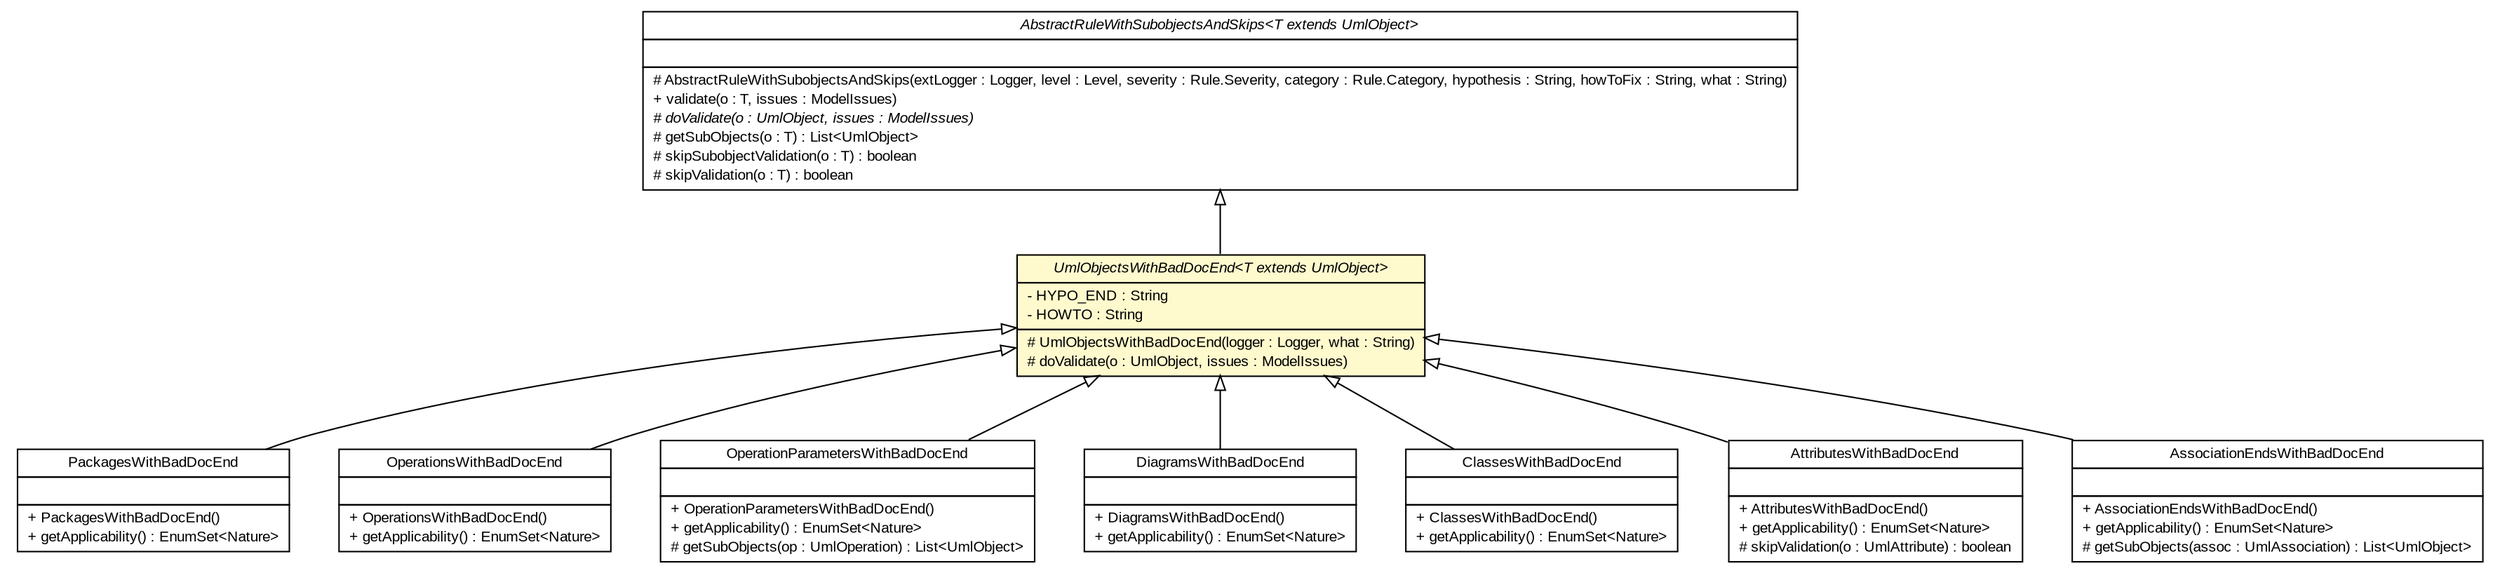 #!/usr/local/bin/dot
#
# Class diagram 
# Generated by UMLGraph version R5_6_6-6-g3bdff0 (http://www.umlgraph.org/)
#

digraph G {
	edge [fontname="arial",fontsize=10,labelfontname="arial",labelfontsize=10];
	node [fontname="arial",fontsize=10,shape=plaintext];
	nodesep=0.25;
	ranksep=0.5;
	// org.tanjakostic.jcleancim.validation.PackageValidator.PackagesWithBadDocEnd
	c18531 [label=<<table title="org.tanjakostic.jcleancim.validation.PackageValidator.PackagesWithBadDocEnd" border="0" cellborder="1" cellspacing="0" cellpadding="2" port="p" href="./PackageValidator.PackagesWithBadDocEnd.html">
		<tr><td><table border="0" cellspacing="0" cellpadding="1">
<tr><td align="center" balign="center"> PackagesWithBadDocEnd </td></tr>
		</table></td></tr>
		<tr><td><table border="0" cellspacing="0" cellpadding="1">
<tr><td align="left" balign="left">  </td></tr>
		</table></td></tr>
		<tr><td><table border="0" cellspacing="0" cellpadding="1">
<tr><td align="left" balign="left"> + PackagesWithBadDocEnd() </td></tr>
<tr><td align="left" balign="left"> + getApplicability() : EnumSet&lt;Nature&gt; </td></tr>
		</table></td></tr>
		</table>>, URL="./PackageValidator.PackagesWithBadDocEnd.html", fontname="arial", fontcolor="black", fontsize=10.0];
	// org.tanjakostic.jcleancim.validation.OperationValidator.OperationsWithBadDocEnd
	c18547 [label=<<table title="org.tanjakostic.jcleancim.validation.OperationValidator.OperationsWithBadDocEnd" border="0" cellborder="1" cellspacing="0" cellpadding="2" port="p" href="./OperationValidator.OperationsWithBadDocEnd.html">
		<tr><td><table border="0" cellspacing="0" cellpadding="1">
<tr><td align="center" balign="center"> OperationsWithBadDocEnd </td></tr>
		</table></td></tr>
		<tr><td><table border="0" cellspacing="0" cellpadding="1">
<tr><td align="left" balign="left">  </td></tr>
		</table></td></tr>
		<tr><td><table border="0" cellspacing="0" cellpadding="1">
<tr><td align="left" balign="left"> + OperationsWithBadDocEnd() </td></tr>
<tr><td align="left" balign="left"> + getApplicability() : EnumSet&lt;Nature&gt; </td></tr>
		</table></td></tr>
		</table>>, URL="./OperationValidator.OperationsWithBadDocEnd.html", fontname="arial", fontcolor="black", fontsize=10.0];
	// org.tanjakostic.jcleancim.validation.OperationValidator.OperationParametersWithBadDocEnd
	c18548 [label=<<table title="org.tanjakostic.jcleancim.validation.OperationValidator.OperationParametersWithBadDocEnd" border="0" cellborder="1" cellspacing="0" cellpadding="2" port="p" href="./OperationValidator.OperationParametersWithBadDocEnd.html">
		<tr><td><table border="0" cellspacing="0" cellpadding="1">
<tr><td align="center" balign="center"> OperationParametersWithBadDocEnd </td></tr>
		</table></td></tr>
		<tr><td><table border="0" cellspacing="0" cellpadding="1">
<tr><td align="left" balign="left">  </td></tr>
		</table></td></tr>
		<tr><td><table border="0" cellspacing="0" cellpadding="1">
<tr><td align="left" balign="left"> + OperationParametersWithBadDocEnd() </td></tr>
<tr><td align="left" balign="left"> + getApplicability() : EnumSet&lt;Nature&gt; </td></tr>
<tr><td align="left" balign="left"> # getSubObjects(op : UmlOperation) : List&lt;UmlObject&gt; </td></tr>
		</table></td></tr>
		</table>>, URL="./OperationValidator.OperationParametersWithBadDocEnd.html", fontname="arial", fontcolor="black", fontsize=10.0];
	// org.tanjakostic.jcleancim.validation.DiagramValidator.DiagramsWithBadDocEnd
	c18560 [label=<<table title="org.tanjakostic.jcleancim.validation.DiagramValidator.DiagramsWithBadDocEnd" border="0" cellborder="1" cellspacing="0" cellpadding="2" port="p" href="./DiagramValidator.DiagramsWithBadDocEnd.html">
		<tr><td><table border="0" cellspacing="0" cellpadding="1">
<tr><td align="center" balign="center"> DiagramsWithBadDocEnd </td></tr>
		</table></td></tr>
		<tr><td><table border="0" cellspacing="0" cellpadding="1">
<tr><td align="left" balign="left">  </td></tr>
		</table></td></tr>
		<tr><td><table border="0" cellspacing="0" cellpadding="1">
<tr><td align="left" balign="left"> + DiagramsWithBadDocEnd() </td></tr>
<tr><td align="left" balign="left"> + getApplicability() : EnumSet&lt;Nature&gt; </td></tr>
		</table></td></tr>
		</table>>, URL="./DiagramValidator.DiagramsWithBadDocEnd.html", fontname="arial", fontcolor="black", fontsize=10.0];
	// org.tanjakostic.jcleancim.validation.ClassValidator.ClassesWithBadDocEnd
	c18607 [label=<<table title="org.tanjakostic.jcleancim.validation.ClassValidator.ClassesWithBadDocEnd" border="0" cellborder="1" cellspacing="0" cellpadding="2" port="p" href="./ClassValidator.ClassesWithBadDocEnd.html">
		<tr><td><table border="0" cellspacing="0" cellpadding="1">
<tr><td align="center" balign="center"> ClassesWithBadDocEnd </td></tr>
		</table></td></tr>
		<tr><td><table border="0" cellspacing="0" cellpadding="1">
<tr><td align="left" balign="left">  </td></tr>
		</table></td></tr>
		<tr><td><table border="0" cellspacing="0" cellpadding="1">
<tr><td align="left" balign="left"> + ClassesWithBadDocEnd() </td></tr>
<tr><td align="left" balign="left"> + getApplicability() : EnumSet&lt;Nature&gt; </td></tr>
		</table></td></tr>
		</table>>, URL="./ClassValidator.ClassesWithBadDocEnd.html", fontname="arial", fontcolor="black", fontsize=10.0];
	// org.tanjakostic.jcleancim.validation.AttributeValidator.AttributesWithBadDocEnd
	c18638 [label=<<table title="org.tanjakostic.jcleancim.validation.AttributeValidator.AttributesWithBadDocEnd" border="0" cellborder="1" cellspacing="0" cellpadding="2" port="p" href="./AttributeValidator.AttributesWithBadDocEnd.html">
		<tr><td><table border="0" cellspacing="0" cellpadding="1">
<tr><td align="center" balign="center"> AttributesWithBadDocEnd </td></tr>
		</table></td></tr>
		<tr><td><table border="0" cellspacing="0" cellpadding="1">
<tr><td align="left" balign="left">  </td></tr>
		</table></td></tr>
		<tr><td><table border="0" cellspacing="0" cellpadding="1">
<tr><td align="left" balign="left"> + AttributesWithBadDocEnd() </td></tr>
<tr><td align="left" balign="left"> + getApplicability() : EnumSet&lt;Nature&gt; </td></tr>
<tr><td align="left" balign="left"> # skipValidation(o : UmlAttribute) : boolean </td></tr>
		</table></td></tr>
		</table>>, URL="./AttributeValidator.AttributesWithBadDocEnd.html", fontname="arial", fontcolor="black", fontsize=10.0];
	// org.tanjakostic.jcleancim.validation.AssociationValidator.AssociationEndsWithBadDocEnd
	c18673 [label=<<table title="org.tanjakostic.jcleancim.validation.AssociationValidator.AssociationEndsWithBadDocEnd" border="0" cellborder="1" cellspacing="0" cellpadding="2" port="p" href="./AssociationValidator.AssociationEndsWithBadDocEnd.html">
		<tr><td><table border="0" cellspacing="0" cellpadding="1">
<tr><td align="center" balign="center"> AssociationEndsWithBadDocEnd </td></tr>
		</table></td></tr>
		<tr><td><table border="0" cellspacing="0" cellpadding="1">
<tr><td align="left" balign="left">  </td></tr>
		</table></td></tr>
		<tr><td><table border="0" cellspacing="0" cellpadding="1">
<tr><td align="left" balign="left"> + AssociationEndsWithBadDocEnd() </td></tr>
<tr><td align="left" balign="left"> + getApplicability() : EnumSet&lt;Nature&gt; </td></tr>
<tr><td align="left" balign="left"> # getSubObjects(assoc : UmlAssociation) : List&lt;UmlObject&gt; </td></tr>
		</table></td></tr>
		</table>>, URL="./AssociationValidator.AssociationEndsWithBadDocEnd.html", fontname="arial", fontcolor="black", fontsize=10.0];
	// org.tanjakostic.jcleancim.validation.AbstractRule.AbstractRuleWithSubobjectsAndSkips<T extends org.tanjakostic.jcleancim.model.UmlObject>
	c18680 [label=<<table title="org.tanjakostic.jcleancim.validation.AbstractRule.AbstractRuleWithSubobjectsAndSkips" border="0" cellborder="1" cellspacing="0" cellpadding="2" port="p" href="./AbstractRule.AbstractRuleWithSubobjectsAndSkips.html">
		<tr><td><table border="0" cellspacing="0" cellpadding="1">
<tr><td align="center" balign="center"><font face="Arial Italic"> AbstractRuleWithSubobjectsAndSkips&lt;T extends UmlObject&gt; </font></td></tr>
		</table></td></tr>
		<tr><td><table border="0" cellspacing="0" cellpadding="1">
<tr><td align="left" balign="left">  </td></tr>
		</table></td></tr>
		<tr><td><table border="0" cellspacing="0" cellpadding="1">
<tr><td align="left" balign="left"> # AbstractRuleWithSubobjectsAndSkips(extLogger : Logger, level : Level, severity : Rule.Severity, category : Rule.Category, hypothesis : String, howToFix : String, what : String) </td></tr>
<tr><td align="left" balign="left"> + validate(o : T, issues : ModelIssues) </td></tr>
<tr><td align="left" balign="left"><font face="Arial Italic" point-size="10.0"> # doValidate(o : UmlObject, issues : ModelIssues) </font></td></tr>
<tr><td align="left" balign="left"> # getSubObjects(o : T) : List&lt;UmlObject&gt; </td></tr>
<tr><td align="left" balign="left"> # skipSubobjectValidation(o : T) : boolean </td></tr>
<tr><td align="left" balign="left"> # skipValidation(o : T) : boolean </td></tr>
		</table></td></tr>
		</table>>, URL="./AbstractRule.AbstractRuleWithSubobjectsAndSkips.html", fontname="arial", fontcolor="black", fontsize=10.0];
	// org.tanjakostic.jcleancim.validation.AbstractRule.UmlObjectsWithBadDocEnd<T extends org.tanjakostic.jcleancim.model.UmlObject>
	c18685 [label=<<table title="org.tanjakostic.jcleancim.validation.AbstractRule.UmlObjectsWithBadDocEnd" border="0" cellborder="1" cellspacing="0" cellpadding="2" port="p" bgcolor="lemonChiffon" href="./AbstractRule.UmlObjectsWithBadDocEnd.html">
		<tr><td><table border="0" cellspacing="0" cellpadding="1">
<tr><td align="center" balign="center"><font face="Arial Italic"> UmlObjectsWithBadDocEnd&lt;T extends UmlObject&gt; </font></td></tr>
		</table></td></tr>
		<tr><td><table border="0" cellspacing="0" cellpadding="1">
<tr><td align="left" balign="left"> - HYPO_END : String </td></tr>
<tr><td align="left" balign="left"> - HOWTO : String </td></tr>
		</table></td></tr>
		<tr><td><table border="0" cellspacing="0" cellpadding="1">
<tr><td align="left" balign="left"> # UmlObjectsWithBadDocEnd(logger : Logger, what : String) </td></tr>
<tr><td align="left" balign="left"> # doValidate(o : UmlObject, issues : ModelIssues) </td></tr>
		</table></td></tr>
		</table>>, URL="./AbstractRule.UmlObjectsWithBadDocEnd.html", fontname="arial", fontcolor="black", fontsize=10.0];
	//org.tanjakostic.jcleancim.validation.PackageValidator.PackagesWithBadDocEnd extends org.tanjakostic.jcleancim.validation.AbstractRule.UmlObjectsWithBadDocEnd<org.tanjakostic.jcleancim.model.UmlPackage>
	c18685:p -> c18531:p [dir=back,arrowtail=empty];
	//org.tanjakostic.jcleancim.validation.OperationValidator.OperationsWithBadDocEnd extends org.tanjakostic.jcleancim.validation.AbstractRule.UmlObjectsWithBadDocEnd<org.tanjakostic.jcleancim.model.UmlOperation>
	c18685:p -> c18547:p [dir=back,arrowtail=empty];
	//org.tanjakostic.jcleancim.validation.OperationValidator.OperationParametersWithBadDocEnd extends org.tanjakostic.jcleancim.validation.AbstractRule.UmlObjectsWithBadDocEnd<org.tanjakostic.jcleancim.model.UmlOperation>
	c18685:p -> c18548:p [dir=back,arrowtail=empty];
	//org.tanjakostic.jcleancim.validation.DiagramValidator.DiagramsWithBadDocEnd extends org.tanjakostic.jcleancim.validation.AbstractRule.UmlObjectsWithBadDocEnd<org.tanjakostic.jcleancim.model.UmlDiagram>
	c18685:p -> c18560:p [dir=back,arrowtail=empty];
	//org.tanjakostic.jcleancim.validation.ClassValidator.ClassesWithBadDocEnd extends org.tanjakostic.jcleancim.validation.AbstractRule.UmlObjectsWithBadDocEnd<org.tanjakostic.jcleancim.model.UmlClass>
	c18685:p -> c18607:p [dir=back,arrowtail=empty];
	//org.tanjakostic.jcleancim.validation.AttributeValidator.AttributesWithBadDocEnd extends org.tanjakostic.jcleancim.validation.AbstractRule.UmlObjectsWithBadDocEnd<org.tanjakostic.jcleancim.model.UmlAttribute>
	c18685:p -> c18638:p [dir=back,arrowtail=empty];
	//org.tanjakostic.jcleancim.validation.AssociationValidator.AssociationEndsWithBadDocEnd extends org.tanjakostic.jcleancim.validation.AbstractRule.UmlObjectsWithBadDocEnd<org.tanjakostic.jcleancim.model.UmlAssociation>
	c18685:p -> c18673:p [dir=back,arrowtail=empty];
	//org.tanjakostic.jcleancim.validation.AbstractRule.UmlObjectsWithBadDocEnd<T extends org.tanjakostic.jcleancim.model.UmlObject> extends org.tanjakostic.jcleancim.validation.AbstractRule.AbstractRuleWithSubobjectsAndSkips<T>
	c18680:p -> c18685:p [dir=back,arrowtail=empty];
}

